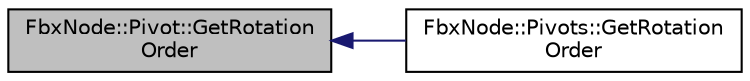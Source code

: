 digraph "FbxNode::Pivot::GetRotationOrder"
{
  edge [fontname="Helvetica",fontsize="10",labelfontname="Helvetica",labelfontsize="10"];
  node [fontname="Helvetica",fontsize="10",shape=record];
  rankdir="LR";
  Node22 [label="FbxNode::Pivot::GetRotation\lOrder",height=0.2,width=0.4,color="black", fillcolor="grey75", style="filled", fontcolor="black"];
  Node22 -> Node23 [dir="back",color="midnightblue",fontsize="10",style="solid",fontname="Helvetica"];
  Node23 [label="FbxNode::Pivots::GetRotation\lOrder",height=0.2,width=0.4,color="black", fillcolor="white", style="filled",URL="$class_fbx_node_1_1_pivots.html#aab5f5f87a4eb865eeee4c232918677ef"];
}
